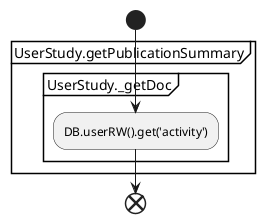 @startuml

start
partition UserStudy.getPublicationSummary {

  partition UserStudy._getDoc {
    :DB.userRW().get('activity');
  }
}
end

@enduml
